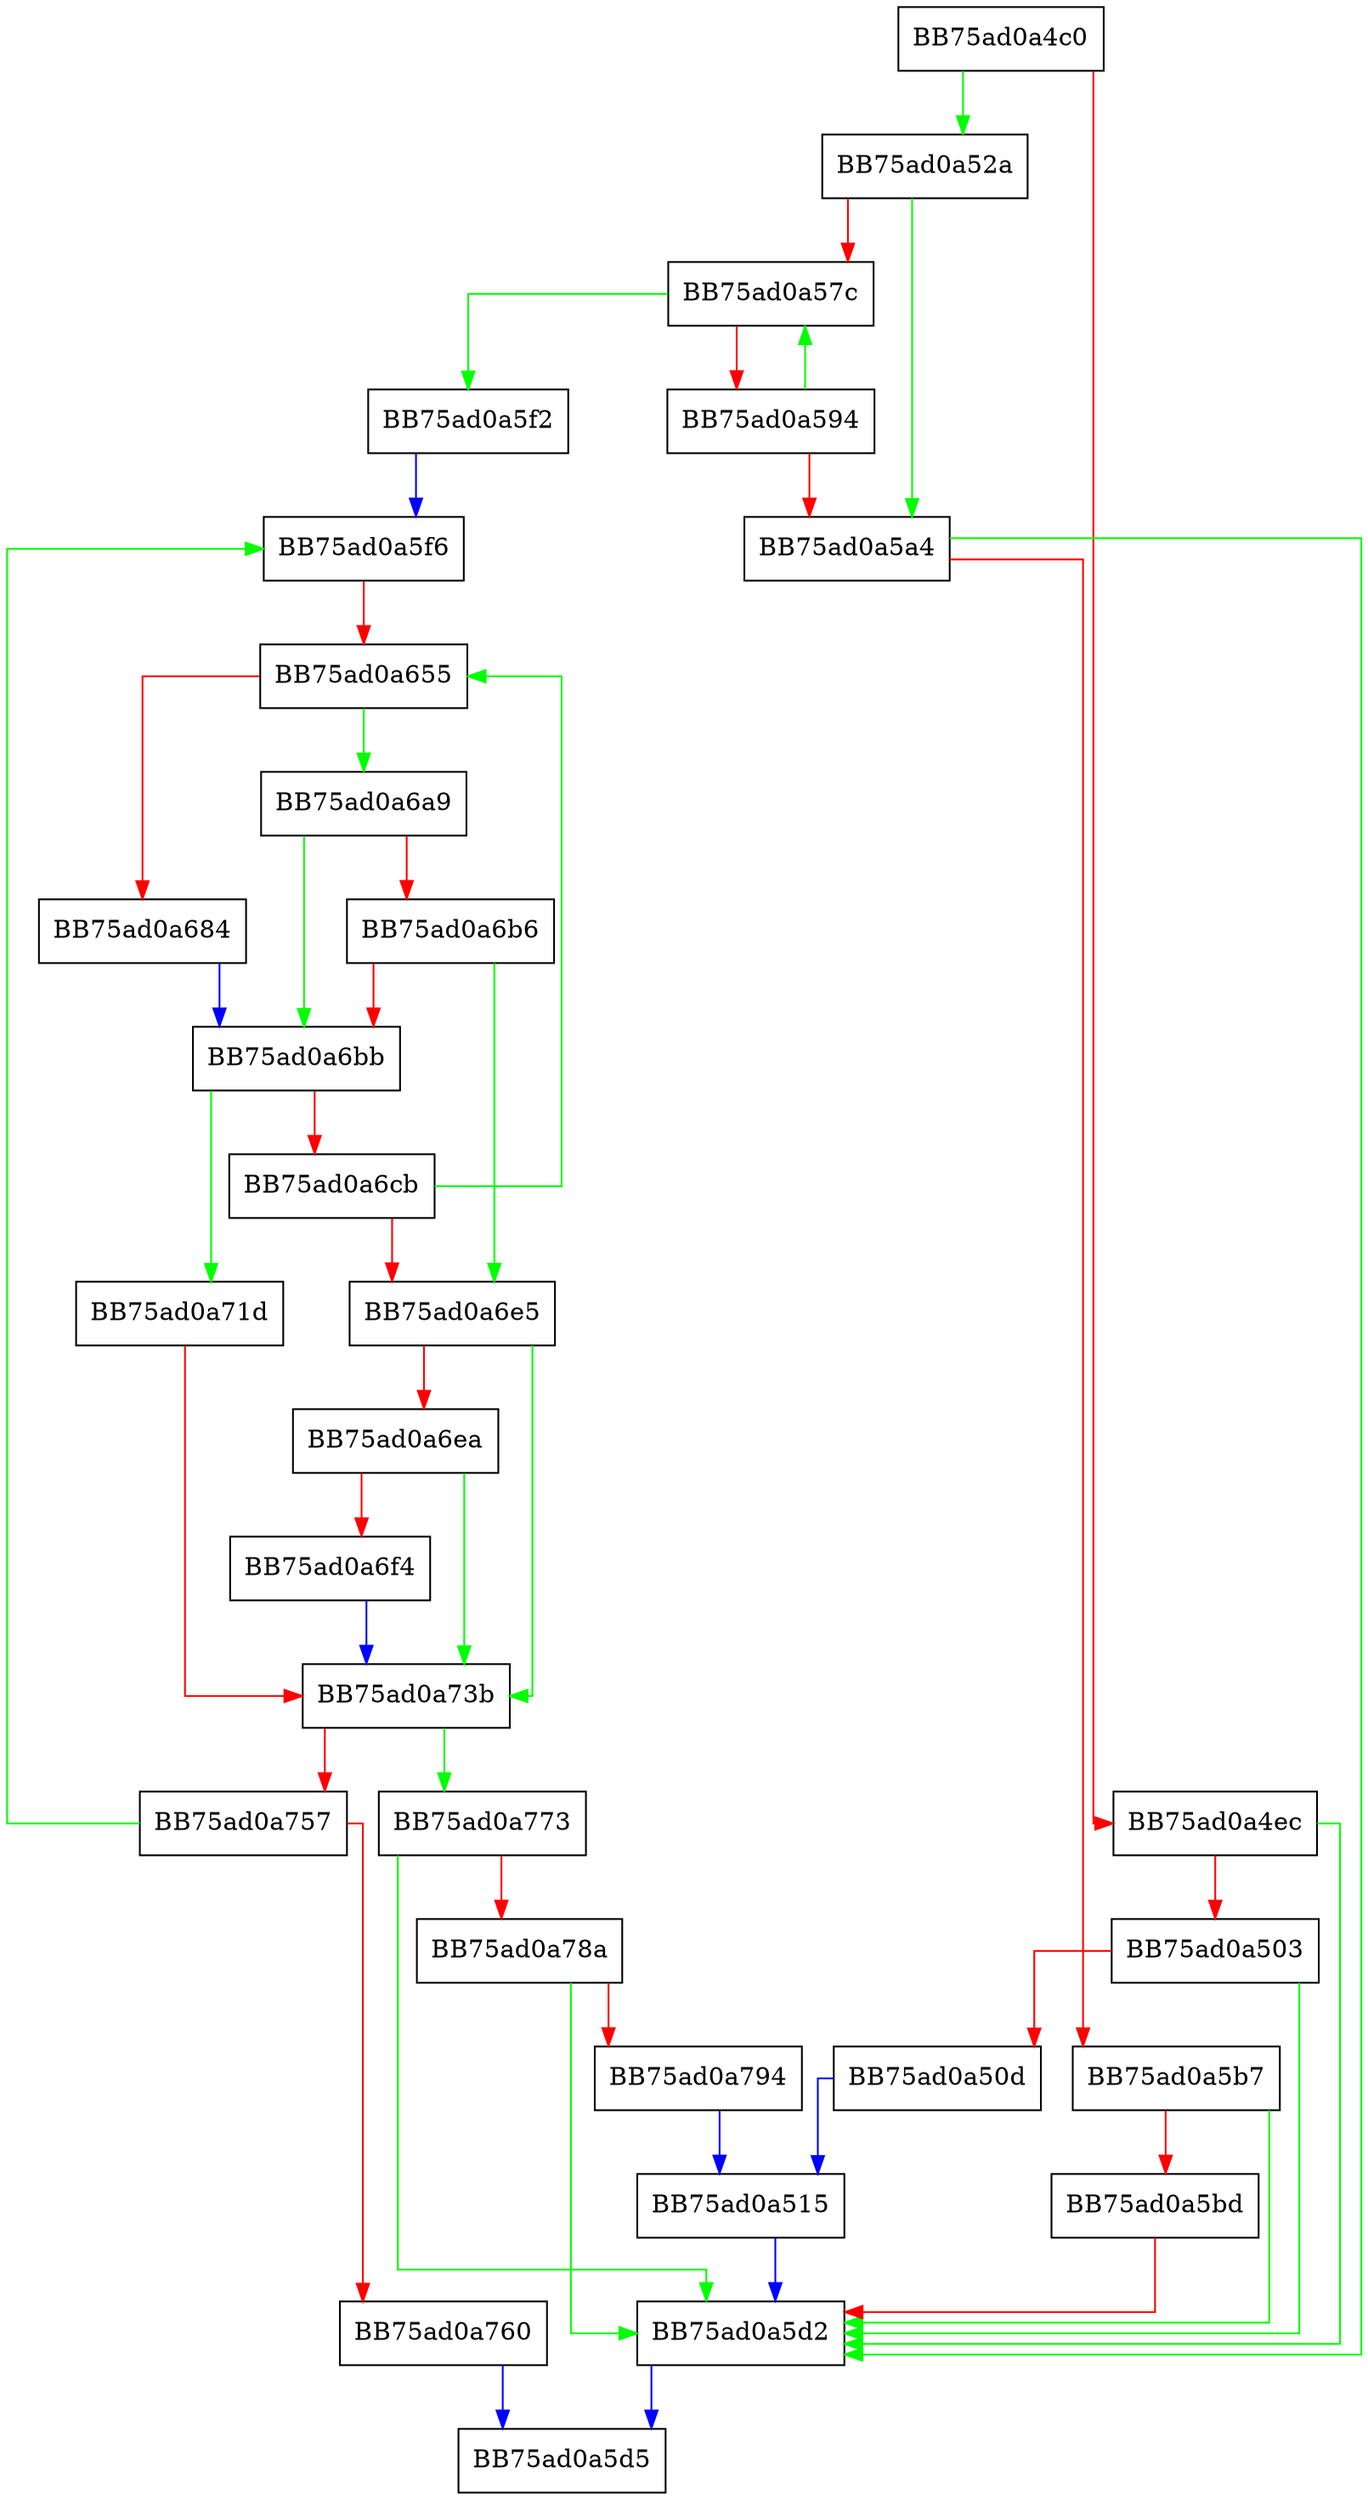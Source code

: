 digraph BuildSections {
  node [shape="box"];
  graph [splines=ortho];
  BB75ad0a4c0 -> BB75ad0a52a [color="green"];
  BB75ad0a4c0 -> BB75ad0a4ec [color="red"];
  BB75ad0a4ec -> BB75ad0a5d2 [color="green"];
  BB75ad0a4ec -> BB75ad0a503 [color="red"];
  BB75ad0a503 -> BB75ad0a5d2 [color="green"];
  BB75ad0a503 -> BB75ad0a50d [color="red"];
  BB75ad0a50d -> BB75ad0a515 [color="blue"];
  BB75ad0a515 -> BB75ad0a5d2 [color="blue"];
  BB75ad0a52a -> BB75ad0a5a4 [color="green"];
  BB75ad0a52a -> BB75ad0a57c [color="red"];
  BB75ad0a57c -> BB75ad0a5f2 [color="green"];
  BB75ad0a57c -> BB75ad0a594 [color="red"];
  BB75ad0a594 -> BB75ad0a57c [color="green"];
  BB75ad0a594 -> BB75ad0a5a4 [color="red"];
  BB75ad0a5a4 -> BB75ad0a5d2 [color="green"];
  BB75ad0a5a4 -> BB75ad0a5b7 [color="red"];
  BB75ad0a5b7 -> BB75ad0a5d2 [color="green"];
  BB75ad0a5b7 -> BB75ad0a5bd [color="red"];
  BB75ad0a5bd -> BB75ad0a5d2 [color="red"];
  BB75ad0a5d2 -> BB75ad0a5d5 [color="blue"];
  BB75ad0a5f2 -> BB75ad0a5f6 [color="blue"];
  BB75ad0a5f6 -> BB75ad0a655 [color="red"];
  BB75ad0a655 -> BB75ad0a6a9 [color="green"];
  BB75ad0a655 -> BB75ad0a684 [color="red"];
  BB75ad0a684 -> BB75ad0a6bb [color="blue"];
  BB75ad0a6a9 -> BB75ad0a6bb [color="green"];
  BB75ad0a6a9 -> BB75ad0a6b6 [color="red"];
  BB75ad0a6b6 -> BB75ad0a6e5 [color="green"];
  BB75ad0a6b6 -> BB75ad0a6bb [color="red"];
  BB75ad0a6bb -> BB75ad0a71d [color="green"];
  BB75ad0a6bb -> BB75ad0a6cb [color="red"];
  BB75ad0a6cb -> BB75ad0a655 [color="green"];
  BB75ad0a6cb -> BB75ad0a6e5 [color="red"];
  BB75ad0a6e5 -> BB75ad0a73b [color="green"];
  BB75ad0a6e5 -> BB75ad0a6ea [color="red"];
  BB75ad0a6ea -> BB75ad0a73b [color="green"];
  BB75ad0a6ea -> BB75ad0a6f4 [color="red"];
  BB75ad0a6f4 -> BB75ad0a73b [color="blue"];
  BB75ad0a71d -> BB75ad0a73b [color="red"];
  BB75ad0a73b -> BB75ad0a773 [color="green"];
  BB75ad0a73b -> BB75ad0a757 [color="red"];
  BB75ad0a757 -> BB75ad0a5f6 [color="green"];
  BB75ad0a757 -> BB75ad0a760 [color="red"];
  BB75ad0a760 -> BB75ad0a5d5 [color="blue"];
  BB75ad0a773 -> BB75ad0a5d2 [color="green"];
  BB75ad0a773 -> BB75ad0a78a [color="red"];
  BB75ad0a78a -> BB75ad0a5d2 [color="green"];
  BB75ad0a78a -> BB75ad0a794 [color="red"];
  BB75ad0a794 -> BB75ad0a515 [color="blue"];
}